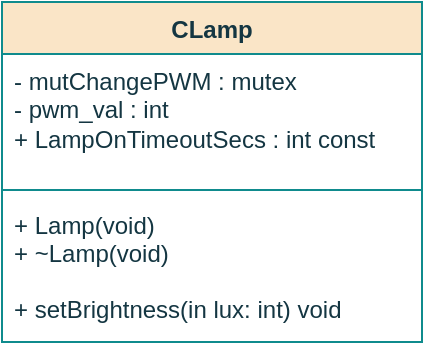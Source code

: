 <mxfile version="16.0.0" type="github" pages="3">
  <diagram id="tfzxgMIFUyRC4YkPrTR2" name="Class">
    <mxGraphModel dx="375" dy="212" grid="1" gridSize="10" guides="1" tooltips="1" connect="1" arrows="1" fold="1" page="1" pageScale="1" pageWidth="850" pageHeight="1100" math="0" shadow="0">
      <root>
        <mxCell id="0" />
        <mxCell id="1" parent="0" />
        <mxCell id="pnLnJ_2iHtYTDMWjVPW9-1" value="CLamp" style="swimlane;fontStyle=1;align=center;verticalAlign=top;childLayout=stackLayout;horizontal=1;startSize=26;horizontalStack=0;resizeParent=1;resizeParentMax=0;resizeLast=0;collapsible=1;marginBottom=0;fillColor=#FAE5C7;strokeColor=#0F8B8D;fontColor=#143642;" parent="1" vertex="1">
          <mxGeometry x="340" y="170" width="210" height="170" as="geometry" />
        </mxCell>
        <mxCell id="pnLnJ_2iHtYTDMWjVPW9-2" value="- mutChangePWM : mutex&lt;br&gt;- pwm_val : int&lt;br&gt;+ LampOnTimeoutSecs : int const&lt;br&gt;&lt;br&gt;" style="text;strokeColor=none;fillColor=none;align=left;verticalAlign=top;spacingLeft=4;spacingRight=4;overflow=hidden;rotatable=0;points=[[0,0.5],[1,0.5]];portConstraint=eastwest;fontColor=#143642;fontStyle=0;html=1;" parent="pnLnJ_2iHtYTDMWjVPW9-1" vertex="1">
          <mxGeometry y="26" width="210" height="64" as="geometry" />
        </mxCell>
        <mxCell id="pnLnJ_2iHtYTDMWjVPW9-3" value="" style="line;strokeWidth=1;fillColor=none;align=left;verticalAlign=middle;spacingTop=-1;spacingLeft=3;spacingRight=3;rotatable=0;labelPosition=right;points=[];portConstraint=eastwest;labelBackgroundColor=#DAD2D8;strokeColor=#0F8B8D;fontColor=#143642;" parent="pnLnJ_2iHtYTDMWjVPW9-1" vertex="1">
          <mxGeometry y="90" width="210" height="8" as="geometry" />
        </mxCell>
        <mxCell id="pnLnJ_2iHtYTDMWjVPW9-4" value="+ Lamp(void)&#xa;+ ~Lamp(void)&#xa;&#xa;+ setBrightness(in lux: int) void&#xa;&#xa;&#xa;" style="text;strokeColor=none;fillColor=none;align=left;verticalAlign=top;spacingLeft=4;spacingRight=4;overflow=hidden;rotatable=0;points=[[0,0.5],[1,0.5]];portConstraint=eastwest;fontColor=#143642;" parent="pnLnJ_2iHtYTDMWjVPW9-1" vertex="1">
          <mxGeometry y="98" width="210" height="72" as="geometry" />
        </mxCell>
      </root>
    </mxGraphModel>
  </diagram>
  <diagram id="xVMqxLIBQwNV7bNQTytV" name="Constructor">
    <mxGraphModel dx="1390" dy="306" grid="1" gridSize="10" guides="1" tooltips="1" connect="1" arrows="1" fold="1" page="1" pageScale="1" pageWidth="850" pageHeight="1100" math="0" shadow="0">
      <root>
        <mxCell id="ZppdqG59nGM6C0i3Hnui-0" />
        <mxCell id="ZppdqG59nGM6C0i3Hnui-1" parent="ZppdqG59nGM6C0i3Hnui-0" />
        <mxCell id="ZppdqG59nGM6C0i3Hnui-2" style="edgeStyle=orthogonalEdgeStyle;curved=0;rounded=1;sketch=0;orthogonalLoop=1;jettySize=auto;html=1;exitX=0.5;exitY=1;exitDx=0;exitDy=0;entryX=0.5;entryY=0;entryDx=0;entryDy=0;fontColor=#143642;strokeColor=#A8201A;fillColor=#FAE5C7;" parent="ZppdqG59nGM6C0i3Hnui-1" source="ZppdqG59nGM6C0i3Hnui-3" edge="1">
          <mxGeometry relative="1" as="geometry">
            <mxPoint x="-604.38" y="160" as="targetPoint" />
          </mxGeometry>
        </mxCell>
        <mxCell id="ZppdqG59nGM6C0i3Hnui-3" value="Lamp" style="ellipse;whiteSpace=wrap;html=1;fillColor=#FAE5C7;strokeColor=#0F8B8D;fontColor=#143642;fontStyle=1" parent="ZppdqG59nGM6C0i3Hnui-1" vertex="1">
          <mxGeometry x="-667.63" y="80" width="125.5" height="50" as="geometry" />
        </mxCell>
        <mxCell id="ZppdqG59nGM6C0i3Hnui-4" style="edgeStyle=orthogonalEdgeStyle;curved=0;rounded=1;sketch=0;orthogonalLoop=1;jettySize=auto;html=1;exitX=0.5;exitY=1;exitDx=0;exitDy=0;entryX=0.5;entryY=0;entryDx=0;entryDy=0;fontColor=#143642;strokeColor=#A8201A;fillColor=#FAE5C7;" parent="ZppdqG59nGM6C0i3Hnui-1" source="ZppdqG59nGM6C0i3Hnui-5" edge="1">
          <mxGeometry relative="1" as="geometry">
            <mxPoint x="-604.255" y="290" as="targetPoint" />
          </mxGeometry>
        </mxCell>
        <mxCell id="ZppdqG59nGM6C0i3Hnui-5" value="&lt;div&gt;&lt;b&gt;Init&lt;/b&gt; &lt;i&gt;mutChangePWM&lt;/i&gt;&lt;/div&gt;&lt;div&gt;&lt;i&gt;pwm_val &amp;lt;- 0&lt;br&gt;&lt;/i&gt;&lt;/div&gt;" style="rounded=0;whiteSpace=wrap;html=1;sketch=0;fontColor=#143642;strokeColor=#0F8B8D;fillColor=#FAE5C7;" parent="ZppdqG59nGM6C0i3Hnui-1" vertex="1">
          <mxGeometry x="-679.38" y="220" width="150.25" height="40" as="geometry" />
        </mxCell>
        <mxCell id="ZppdqG59nGM6C0i3Hnui-6" style="edgeStyle=orthogonalEdgeStyle;curved=0;rounded=1;sketch=0;orthogonalLoop=1;jettySize=auto;html=1;exitX=0.5;exitY=1;exitDx=0;exitDy=0;entryX=0.5;entryY=0;entryDx=0;entryDy=0;fontColor=#143642;strokeColor=#A8201A;fillColor=#FAE5C7;" parent="ZppdqG59nGM6C0i3Hnui-1" source="ZppdqG59nGM6C0i3Hnui-7" target="ZppdqG59nGM6C0i3Hnui-5" edge="1">
          <mxGeometry relative="1" as="geometry" />
        </mxCell>
        <mxCell id="ZppdqG59nGM6C0i3Hnui-7" value="&lt;b&gt;initPWM()&lt;/b&gt;" style="shape=process;whiteSpace=wrap;html=1;backgroundOutline=1;rounded=0;sketch=0;fontColor=#143642;strokeColor=#0F8B8D;fillColor=#FAE5C7;" parent="ZppdqG59nGM6C0i3Hnui-1" vertex="1">
          <mxGeometry x="-680" y="160" width="150" height="40" as="geometry" />
        </mxCell>
        <mxCell id="ZppdqG59nGM6C0i3Hnui-8" value="End" style="ellipse;whiteSpace=wrap;html=1;fillColor=#FAE5C7;strokeColor=#0F8B8D;fontColor=#143642;fontStyle=1" parent="ZppdqG59nGM6C0i3Hnui-1" vertex="1">
          <mxGeometry x="-634.12" y="290" width="58.25" height="40" as="geometry" />
        </mxCell>
        <mxCell id="ZppdqG59nGM6C0i3Hnui-9" style="edgeStyle=orthogonalEdgeStyle;curved=0;rounded=1;sketch=0;orthogonalLoop=1;jettySize=auto;html=1;exitX=0.5;exitY=1;exitDx=0;exitDy=0;entryX=0.5;entryY=0;entryDx=0;entryDy=0;fontColor=#143642;strokeColor=#A8201A;fillColor=#FAE5C7;" parent="ZppdqG59nGM6C0i3Hnui-1" source="ZppdqG59nGM6C0i3Hnui-10" edge="1">
          <mxGeometry relative="1" as="geometry">
            <mxPoint x="-403.76" y="160" as="targetPoint" />
          </mxGeometry>
        </mxCell>
        <mxCell id="ZppdqG59nGM6C0i3Hnui-10" value="~Lamp" style="ellipse;whiteSpace=wrap;html=1;fillColor=#FAE5C7;strokeColor=#0F8B8D;fontColor=#143642;fontStyle=1" parent="ZppdqG59nGM6C0i3Hnui-1" vertex="1">
          <mxGeometry x="-467.01" y="80" width="125.5" height="50" as="geometry" />
        </mxCell>
        <mxCell id="ZppdqG59nGM6C0i3Hnui-11" style="edgeStyle=orthogonalEdgeStyle;curved=0;rounded=1;sketch=0;orthogonalLoop=1;jettySize=auto;html=1;exitX=0.5;exitY=1;exitDx=0;exitDy=0;entryX=0.5;entryY=0;entryDx=0;entryDy=0;fontSize=11;fontColor=#143642;strokeColor=#A8201A;fillColor=#FAE5C7;" parent="ZppdqG59nGM6C0i3Hnui-1" source="ZppdqG59nGM6C0i3Hnui-12" target="ZppdqG59nGM6C0i3Hnui-13" edge="1">
          <mxGeometry relative="1" as="geometry" />
        </mxCell>
        <mxCell id="ZppdqG59nGM6C0i3Hnui-12" value="&lt;b&gt;killPWM()&lt;/b&gt;" style="shape=process;whiteSpace=wrap;html=1;backgroundOutline=1;rounded=0;sketch=0;fontColor=#143642;strokeColor=#0F8B8D;fillColor=#FAE5C7;" parent="ZppdqG59nGM6C0i3Hnui-1" vertex="1">
          <mxGeometry x="-479.38" y="160" width="150" height="40" as="geometry" />
        </mxCell>
        <mxCell id="ZppdqG59nGM6C0i3Hnui-13" value="End" style="ellipse;whiteSpace=wrap;html=1;fillColor=#FAE5C7;strokeColor=#0F8B8D;fontColor=#143642;fontStyle=1" parent="ZppdqG59nGM6C0i3Hnui-1" vertex="1">
          <mxGeometry x="-433.5" y="230" width="58.25" height="40" as="geometry" />
        </mxCell>
      </root>
    </mxGraphModel>
  </diagram>
  <diagram id="vU8sWpJH29Jlqj7GU1nT" name="setBrightness">
    <mxGraphModel dx="1621" dy="437" grid="1" gridSize="10" guides="1" tooltips="1" connect="1" arrows="1" fold="1" page="1" pageScale="1" pageWidth="850" pageHeight="1100" math="0" shadow="0">
      <root>
        <mxCell id="iF5EiazJQ56Jre3fMpjI-0" />
        <mxCell id="iF5EiazJQ56Jre3fMpjI-1" parent="iF5EiazJQ56Jre3fMpjI-0" />
        <mxCell id="iF5EiazJQ56Jre3fMpjI-2" style="edgeStyle=orthogonalEdgeStyle;curved=0;rounded=1;sketch=0;orthogonalLoop=1;jettySize=auto;html=1;exitX=0.5;exitY=1;exitDx=0;exitDy=0;entryX=0.5;entryY=0;entryDx=0;entryDy=0;fontColor=#143642;strokeColor=#A8201A;fillColor=#FAE5C7;" parent="iF5EiazJQ56Jre3fMpjI-1" source="iF5EiazJQ56Jre3fMpjI-3" target="iF5EiazJQ56Jre3fMpjI-5" edge="1">
          <mxGeometry relative="1" as="geometry" />
        </mxCell>
        <mxCell id="iF5EiazJQ56Jre3fMpjI-3" value="&lt;div&gt;setBrightness&lt;/div&gt;&lt;div&gt;&lt;br&gt;&lt;/div&gt;&lt;div&gt;IN: &lt;span style=&quot;font-weight: normal&quot;&gt;&lt;i&gt;lux&lt;/i&gt;&lt;/span&gt;&lt;br&gt;&lt;/div&gt;" style="ellipse;whiteSpace=wrap;html=1;fillColor=#FAE5C7;strokeColor=#0F8B8D;fontColor=#143642;fontStyle=1" parent="iF5EiazJQ56Jre3fMpjI-1" vertex="1">
          <mxGeometry x="-488.25" y="100" width="125.5" height="60" as="geometry" />
        </mxCell>
        <mxCell id="iF5EiazJQ56Jre3fMpjI-4" value="" style="edgeStyle=orthogonalEdgeStyle;curved=0;rounded=1;sketch=0;orthogonalLoop=1;jettySize=auto;html=1;fontColor=#143642;strokeColor=#A8201A;fillColor=#FAE5C7;" parent="iF5EiazJQ56Jre3fMpjI-1" source="iF5EiazJQ56Jre3fMpjI-5" edge="1">
          <mxGeometry relative="1" as="geometry">
            <mxPoint x="-425.171" y="260" as="targetPoint" />
          </mxGeometry>
        </mxCell>
        <mxCell id="iF5EiazJQ56Jre3fMpjI-5" value="&lt;b&gt;Lock&lt;/b&gt; &lt;i&gt;mutChangePWM&lt;/i&gt;" style="rounded=0;whiteSpace=wrap;html=1;sketch=0;fontColor=#143642;strokeColor=#0F8B8D;fillColor=#FAE5C7;" parent="iF5EiazJQ56Jre3fMpjI-1" vertex="1">
          <mxGeometry x="-500.25" y="200" width="150.25" height="40" as="geometry" />
        </mxCell>
        <mxCell id="iF5EiazJQ56Jre3fMpjI-6" style="edgeStyle=orthogonalEdgeStyle;curved=0;rounded=1;sketch=0;orthogonalLoop=1;jettySize=auto;html=1;exitX=0.5;exitY=1;exitDx=0;exitDy=0;entryX=0.5;entryY=0;entryDx=0;entryDy=0;fontSize=11;fontColor=#143642;strokeColor=#A8201A;fillColor=#FAE5C7;" parent="iF5EiazJQ56Jre3fMpjI-1" source="iF5EiazJQ56Jre3fMpjI-7" target="iF5EiazJQ56Jre3fMpjI-15" edge="1">
          <mxGeometry relative="1" as="geometry" />
        </mxCell>
        <mxCell id="iF5EiazJQ56Jre3fMpjI-7" value="&lt;b&gt;Unlock&lt;/b&gt; &lt;i&gt;mutChangePWM&lt;/i&gt;" style="rounded=0;whiteSpace=wrap;html=1;sketch=0;fontColor=#143642;strokeColor=#0F8B8D;fillColor=#FAE5C7;" parent="iF5EiazJQ56Jre3fMpjI-1" vertex="1">
          <mxGeometry x="-500.5" y="380" width="150" height="40" as="geometry" />
        </mxCell>
        <mxCell id="iF5EiazJQ56Jre3fMpjI-8" style="edgeStyle=orthogonalEdgeStyle;curved=0;rounded=1;sketch=0;orthogonalLoop=1;jettySize=auto;html=1;exitX=0.5;exitY=1;exitDx=0;exitDy=0;entryX=0.5;entryY=0;entryDx=0;entryDy=0;fontColor=#143642;strokeColor=#A8201A;fillColor=#FAE5C7;" parent="iF5EiazJQ56Jre3fMpjI-1" edge="1">
          <mxGeometry relative="1" as="geometry">
            <mxPoint x="-425.25" y="360" as="sourcePoint" />
            <mxPoint x="-425.5" y="380" as="targetPoint" />
          </mxGeometry>
        </mxCell>
        <mxCell id="iF5EiazJQ56Jre3fMpjI-9" value="End" style="ellipse;whiteSpace=wrap;html=1;fillColor=#FAE5C7;strokeColor=#0F8B8D;fontColor=#143642;fontStyle=1" parent="iF5EiazJQ56Jre3fMpjI-1" vertex="1">
          <mxGeometry x="-454.75" y="650" width="58.25" height="40" as="geometry" />
        </mxCell>
        <mxCell id="iF5EiazJQ56Jre3fMpjI-10" value="&lt;b&gt;setPWM&lt;/b&gt;(&lt;i&gt;lux&lt;/i&gt;)" style="shape=process;whiteSpace=wrap;html=1;backgroundOutline=1;rounded=0;sketch=0;fontColor=#143642;strokeColor=#0F8B8D;fillColor=#FAE5C7;" parent="iF5EiazJQ56Jre3fMpjI-1" vertex="1">
          <mxGeometry x="-500" y="320" width="150" height="40" as="geometry" />
        </mxCell>
        <mxCell id="iF5EiazJQ56Jre3fMpjI-11" style="edgeStyle=orthogonalEdgeStyle;rounded=1;sketch=0;orthogonalLoop=1;jettySize=auto;html=1;exitX=0;exitY=0.5;exitDx=0;exitDy=0;fontColor=#143642;strokeColor=#A8201A;fillColor=#FAE5C7;" parent="iF5EiazJQ56Jre3fMpjI-1" source="iF5EiazJQ56Jre3fMpjI-15" target="iF5EiazJQ56Jre3fMpjI-17" edge="1">
          <mxGeometry relative="1" as="geometry">
            <mxPoint x="-530" y="600" as="targetPoint" />
          </mxGeometry>
        </mxCell>
        <mxCell id="iF5EiazJQ56Jre3fMpjI-12" value="Yes" style="edgeLabel;html=1;align=center;verticalAlign=middle;resizable=0;points=[];fontColor=#143642;" parent="iF5EiazJQ56Jre3fMpjI-11" vertex="1" connectable="0">
          <mxGeometry x="-0.634" y="-1" relative="1" as="geometry">
            <mxPoint as="offset" />
          </mxGeometry>
        </mxCell>
        <mxCell id="iF5EiazJQ56Jre3fMpjI-13" style="edgeStyle=orthogonalEdgeStyle;curved=0;rounded=1;sketch=0;orthogonalLoop=1;jettySize=auto;html=1;exitX=1;exitY=0.5;exitDx=0;exitDy=0;fontSize=11;fontColor=#143642;strokeColor=#A8201A;fillColor=#FAE5C7;entryX=1;entryY=0.5;entryDx=0;entryDy=0;" parent="iF5EiazJQ56Jre3fMpjI-1" source="iF5EiazJQ56Jre3fMpjI-15" target="iF5EiazJQ56Jre3fMpjI-19" edge="1">
          <mxGeometry relative="1" as="geometry">
            <Array as="points">
              <mxPoint x="-320" y="480" />
              <mxPoint x="-320" y="600" />
            </Array>
          </mxGeometry>
        </mxCell>
        <mxCell id="iF5EiazJQ56Jre3fMpjI-14" value="No" style="edgeLabel;html=1;align=center;verticalAlign=middle;resizable=0;points=[];fontSize=11;fontColor=#143642;" parent="iF5EiazJQ56Jre3fMpjI-13" vertex="1" connectable="0">
          <mxGeometry x="-0.897" y="2" relative="1" as="geometry">
            <mxPoint as="offset" />
          </mxGeometry>
        </mxCell>
        <mxCell id="iF5EiazJQ56Jre3fMpjI-15" value="&lt;div&gt;PWM is&lt;/div&gt;&lt;div&gt;maximum ?&lt;br&gt;&lt;/div&gt;" style="rhombus;whiteSpace=wrap;html=1;rounded=0;sketch=0;fontColor=#143642;strokeColor=#0F8B8D;fillColor=#FAE5C7;" parent="iF5EiazJQ56Jre3fMpjI-1" vertex="1">
          <mxGeometry x="-468.25" y="440" width="85.5" height="80" as="geometry" />
        </mxCell>
        <mxCell id="iF5EiazJQ56Jre3fMpjI-16" style="edgeStyle=orthogonalEdgeStyle;curved=0;rounded=1;sketch=0;orthogonalLoop=1;jettySize=auto;html=1;exitX=0.5;exitY=1;exitDx=0;exitDy=0;entryX=0;entryY=0.5;entryDx=0;entryDy=0;fontSize=11;fontColor=#143642;strokeColor=#A8201A;fillColor=#FAE5C7;" parent="iF5EiazJQ56Jre3fMpjI-1" source="iF5EiazJQ56Jre3fMpjI-17" target="iF5EiazJQ56Jre3fMpjI-19" edge="1">
          <mxGeometry relative="1" as="geometry" />
        </mxCell>
        <mxCell id="iF5EiazJQ56Jre3fMpjI-17" value="&lt;div&gt;&lt;b&gt;setTimer&lt;/b&gt;&lt;/div&gt;&lt;div&gt;(&lt;i&gt;LampOnTimeoutSecs&lt;/i&gt;)&lt;/div&gt;" style="shape=process;whiteSpace=wrap;html=1;backgroundOutline=1;rounded=0;sketch=0;fontColor=#143642;strokeColor=#0F8B8D;fillColor=#FAE5C7;" parent="iF5EiazJQ56Jre3fMpjI-1" vertex="1">
          <mxGeometry x="-620" y="520" width="170" height="40" as="geometry" />
        </mxCell>
        <mxCell id="iF5EiazJQ56Jre3fMpjI-18" style="edgeStyle=orthogonalEdgeStyle;curved=0;rounded=1;sketch=0;orthogonalLoop=1;jettySize=auto;html=1;exitX=0.5;exitY=1;exitDx=0;exitDy=0;entryX=0.5;entryY=0;entryDx=0;entryDy=0;fontSize=11;fontColor=#143642;strokeColor=#A8201A;fillColor=#FAE5C7;" parent="iF5EiazJQ56Jre3fMpjI-1" source="iF5EiazJQ56Jre3fMpjI-19" target="iF5EiazJQ56Jre3fMpjI-9" edge="1">
          <mxGeometry relative="1" as="geometry">
            <mxPoint x="-425.495" y="640" as="targetPoint" />
            <Array as="points">
              <mxPoint x="-425" y="625" />
              <mxPoint x="-426" y="625" />
            </Array>
          </mxGeometry>
        </mxCell>
        <mxCell id="iF5EiazJQ56Jre3fMpjI-19" value="" style="ellipse;whiteSpace=wrap;html=1;aspect=fixed;rounded=0;sketch=0;fontColor=#143642;strokeColor=#0F8B8D;fillColor=#FAE5C7;" parent="iF5EiazJQ56Jre3fMpjI-1" vertex="1">
          <mxGeometry x="-435" y="590" width="20" height="20" as="geometry" />
        </mxCell>
        <mxCell id="9d5YkTC6i9v7ooaXHAPG-1" value="" style="edgeStyle=orthogonalEdgeStyle;rounded=1;orthogonalLoop=1;jettySize=auto;html=1;strokeColor=#A8201A;" edge="1" parent="iF5EiazJQ56Jre3fMpjI-1" source="9d5YkTC6i9v7ooaXHAPG-0" target="iF5EiazJQ56Jre3fMpjI-10">
          <mxGeometry relative="1" as="geometry" />
        </mxCell>
        <mxCell id="9d5YkTC6i9v7ooaXHAPG-0" value="&lt;i&gt;pwm&lt;/i&gt;_val &amp;lt;- &lt;i&gt;lux&lt;/i&gt;" style="rounded=0;whiteSpace=wrap;html=1;sketch=0;fontColor=#143642;strokeColor=#0F8B8D;fillColor=#FAE5C7;" vertex="1" parent="iF5EiazJQ56Jre3fMpjI-1">
          <mxGeometry x="-500.75" y="260" width="150.25" height="40" as="geometry" />
        </mxCell>
      </root>
    </mxGraphModel>
  </diagram>
</mxfile>
